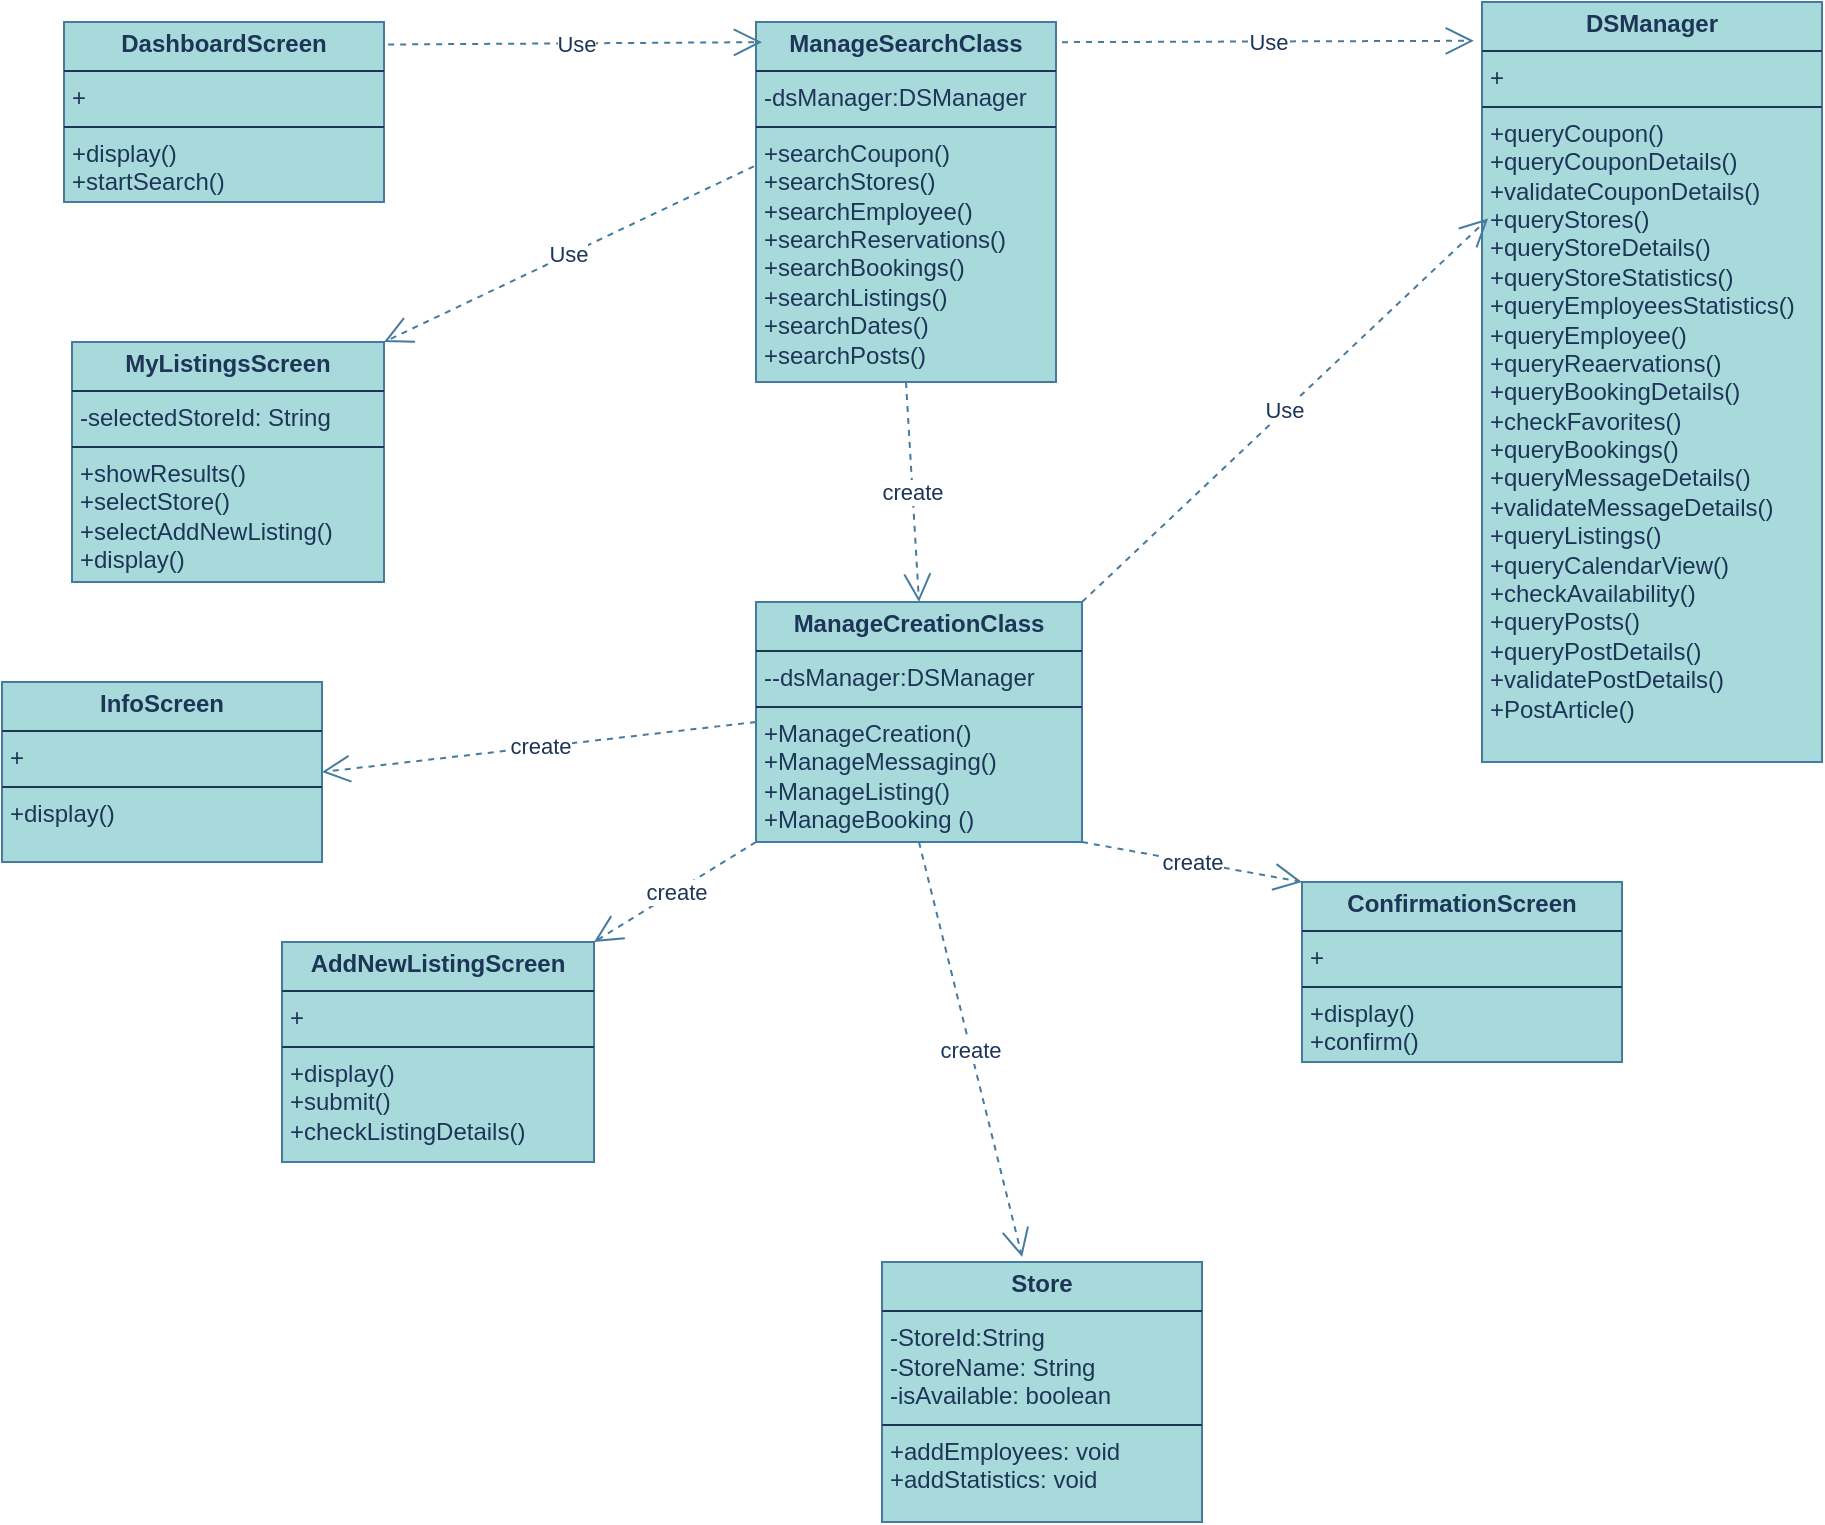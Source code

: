 <mxfile version="27.0.9">
  <diagram name="Σελίδα-1" id="kk3RjOWUzyAde8ARYzUG">
    <mxGraphModel dx="1042" dy="535" grid="1" gridSize="10" guides="1" tooltips="1" connect="1" arrows="1" fold="1" page="1" pageScale="1" pageWidth="827" pageHeight="1169" math="0" shadow="0">
      <root>
        <mxCell id="0" />
        <mxCell id="1" parent="0" />
        <mxCell id="fr2VcTos-1iR8SU4ipOz-1" value="&lt;p style=&quot;margin:0px;margin-top:4px;text-align:center;&quot;&gt;&lt;b&gt;DashboardScreen&lt;/b&gt;&lt;/p&gt;&lt;hr size=&quot;1&quot; style=&quot;border-style:solid;&quot;&gt;&lt;p style=&quot;margin:0px;margin-left:4px;&quot;&gt;+&lt;/p&gt;&lt;hr size=&quot;1&quot; style=&quot;border-style:solid;&quot;&gt;&lt;p style=&quot;margin:0px;margin-left:4px;&quot;&gt;+display()&lt;/p&gt;&lt;p style=&quot;margin:0px;margin-left:4px;&quot;&gt;+startSearch()&lt;/p&gt;" style="verticalAlign=top;align=left;overflow=fill;html=1;whiteSpace=wrap;labelBackgroundColor=none;fillColor=#A8DADC;strokeColor=#457B9D;fontColor=#1D3557;" parent="1" vertex="1">
          <mxGeometry x="331" y="40" width="160" height="90" as="geometry" />
        </mxCell>
        <mxCell id="fr2VcTos-1iR8SU4ipOz-2" value="&lt;p style=&quot;margin:0px;margin-top:4px;text-align:center;&quot;&gt;&lt;b&gt;MyListingsScreen&lt;/b&gt;&lt;/p&gt;&lt;hr size=&quot;1&quot; style=&quot;border-style:solid;&quot;&gt;&lt;p style=&quot;margin:0px;margin-left:4px;&quot;&gt;-&lt;span style=&quot;background-color: transparent; color: light-dark(rgb(29, 53, 87), rgb(176, 196, 226));&quot;&gt;selectedStoreId: String&lt;/span&gt;&lt;/p&gt;&lt;hr size=&quot;1&quot; style=&quot;border-style:solid;&quot;&gt;&lt;p style=&quot;margin:0px;margin-left:4px;&quot;&gt;+showResults()&lt;/p&gt;&lt;p style=&quot;margin:0px;margin-left:4px;&quot;&gt;+selectStore()&lt;/p&gt;&lt;p style=&quot;margin:0px;margin-left:4px;&quot;&gt;+selectAddNewListing()&lt;/p&gt;&lt;p style=&quot;margin:0px;margin-left:4px;&quot;&gt;+display()&lt;/p&gt;&lt;div&gt;&lt;br&gt;&lt;/div&gt;" style="verticalAlign=top;align=left;overflow=fill;html=1;whiteSpace=wrap;labelBackgroundColor=none;fillColor=#A8DADC;strokeColor=#457B9D;fontColor=#1D3557;" parent="1" vertex="1">
          <mxGeometry x="335" y="200" width="156" height="120" as="geometry" />
        </mxCell>
        <mxCell id="fr2VcTos-1iR8SU4ipOz-3" value="&lt;p style=&quot;margin:0px;margin-top:4px;text-align:center;&quot;&gt;&lt;b&gt;ManageSearchClass&lt;/b&gt;&lt;/p&gt;&lt;hr size=&quot;1&quot; style=&quot;border-style:solid;&quot;&gt;&lt;p style=&quot;margin:0px;margin-left:4px;&quot;&gt;-dsManager:DSManager&lt;/p&gt;&lt;hr size=&quot;1&quot; style=&quot;border-style:solid;&quot;&gt;&lt;p style=&quot;margin:0px;margin-left:4px;&quot;&gt;+searchCoupon()&lt;/p&gt;&lt;p style=&quot;margin:0px;margin-left:4px;&quot;&gt;+searchStores()&lt;/p&gt;&lt;p style=&quot;margin:0px;margin-left:4px;&quot;&gt;+searchEmployee()&lt;/p&gt;&lt;p style=&quot;margin:0px;margin-left:4px;&quot;&gt;+searchReservations()&lt;/p&gt;&lt;p style=&quot;margin:0px;margin-left:4px;&quot;&gt;+searchBookings()&lt;/p&gt;&lt;p style=&quot;margin:0px;margin-left:4px;&quot;&gt;+searchListings()&lt;/p&gt;&lt;p style=&quot;margin:0px;margin-left:4px;&quot;&gt;+searchDates()&lt;/p&gt;&lt;p style=&quot;margin:0px;margin-left:4px;&quot;&gt;+searchPosts()&lt;/p&gt;&lt;div&gt;&lt;br&gt;&lt;/div&gt;" style="verticalAlign=top;align=left;overflow=fill;html=1;whiteSpace=wrap;labelBackgroundColor=none;fillColor=#A8DADC;strokeColor=#457B9D;fontColor=#1D3557;" parent="1" vertex="1">
          <mxGeometry x="677" y="40" width="150" height="180" as="geometry" />
        </mxCell>
        <mxCell id="fr2VcTos-1iR8SU4ipOz-4" value="&lt;p style=&quot;margin:0px;margin-top:4px;text-align:center;&quot;&gt;&lt;b&gt;DSManager&lt;/b&gt;&lt;/p&gt;&lt;hr size=&quot;1&quot; style=&quot;border-style:solid;&quot;&gt;&lt;p style=&quot;margin:0px;margin-left:4px;&quot;&gt;+&lt;/p&gt;&lt;hr size=&quot;1&quot; style=&quot;border-style:solid;&quot;&gt;&lt;p style=&quot;margin:0px;margin-left:4px;&quot;&gt;+queryCoupon()&lt;/p&gt;&lt;p style=&quot;margin:0px;margin-left:4px;&quot;&gt;+queryCouponDetails()&lt;/p&gt;&lt;p style=&quot;margin:0px;margin-left:4px;&quot;&gt;+validateCouponDetails()&lt;/p&gt;&lt;p style=&quot;margin:0px;margin-left:4px;&quot;&gt;+queryStores()&lt;/p&gt;&lt;p style=&quot;margin:0px;margin-left:4px;&quot;&gt;+queryStoreDetails()&lt;/p&gt;&lt;p style=&quot;margin:0px;margin-left:4px;&quot;&gt;+queryStoreStatistics()&lt;/p&gt;&lt;p style=&quot;margin:0px;margin-left:4px;&quot;&gt;+queryEmployeesStatistics()&lt;/p&gt;&lt;p style=&quot;margin:0px;margin-left:4px;&quot;&gt;+queryEmployee()&lt;/p&gt;&lt;p style=&quot;margin:0px;margin-left:4px;&quot;&gt;+queryReaervations()&lt;/p&gt;&lt;p style=&quot;margin:0px;margin-left:4px;&quot;&gt;+queryBookingDetails()&lt;/p&gt;&lt;p style=&quot;margin:0px;margin-left:4px;&quot;&gt;+checkFavorites()&lt;/p&gt;&lt;p style=&quot;margin:0px;margin-left:4px;&quot;&gt;+queryBookings()&lt;/p&gt;&lt;p style=&quot;margin:0px;margin-left:4px;&quot;&gt;+queryMessageDetails()&lt;/p&gt;&lt;p style=&quot;margin:0px;margin-left:4px;&quot;&gt;+validateMessageDetails()&lt;/p&gt;&lt;p style=&quot;margin:0px;margin-left:4px;&quot;&gt;+queryListings()&lt;/p&gt;&lt;p style=&quot;margin:0px;margin-left:4px;&quot;&gt;+queryCalendarView()&lt;/p&gt;&lt;p style=&quot;margin:0px;margin-left:4px;&quot;&gt;+checkAvailability()&lt;/p&gt;&lt;p style=&quot;margin:0px;margin-left:4px;&quot;&gt;+queryPosts()&lt;/p&gt;&lt;p style=&quot;margin:0px;margin-left:4px;&quot;&gt;+queryPostDetails()&lt;/p&gt;&lt;p style=&quot;margin:0px;margin-left:4px;&quot;&gt;+validatePostDetails()&lt;/p&gt;&lt;p style=&quot;margin:0px;margin-left:4px;&quot;&gt;+PostArticle()&lt;/p&gt;" style="verticalAlign=top;align=left;overflow=fill;html=1;whiteSpace=wrap;labelBackgroundColor=none;fillColor=#A8DADC;strokeColor=#457B9D;fontColor=#1D3557;" parent="1" vertex="1">
          <mxGeometry x="1040" y="30" width="170" height="380" as="geometry" />
        </mxCell>
        <mxCell id="fr2VcTos-1iR8SU4ipOz-5" value="&lt;p style=&quot;margin:0px;margin-top:4px;text-align:center;&quot;&gt;&lt;b&gt;InfoScreen&lt;/b&gt;&lt;/p&gt;&lt;hr size=&quot;1&quot; style=&quot;border-style:solid;&quot;&gt;&lt;p style=&quot;margin:0px;margin-left:4px;&quot;&gt;+&lt;/p&gt;&lt;hr size=&quot;1&quot; style=&quot;border-style:solid;&quot;&gt;&lt;p style=&quot;margin:0px;margin-left:4px;&quot;&gt;+display()&lt;/p&gt;" style="verticalAlign=top;align=left;overflow=fill;html=1;whiteSpace=wrap;labelBackgroundColor=none;fillColor=#A8DADC;strokeColor=#457B9D;fontColor=#1D3557;" parent="1" vertex="1">
          <mxGeometry x="300" y="370" width="160" height="90" as="geometry" />
        </mxCell>
        <mxCell id="fr2VcTos-1iR8SU4ipOz-6" value="&lt;p style=&quot;margin:0px;margin-top:4px;text-align:center;&quot;&gt;&lt;b&gt;AddNewListingScreen&lt;/b&gt;&lt;/p&gt;&lt;hr size=&quot;1&quot; style=&quot;border-style:solid;&quot;&gt;&lt;p style=&quot;margin:0px;margin-left:4px;&quot;&gt;+&lt;/p&gt;&lt;hr size=&quot;1&quot; style=&quot;border-style:solid;&quot;&gt;&lt;p style=&quot;margin:0px;margin-left:4px;&quot;&gt;+&lt;span style=&quot;background-color: transparent;&quot;&gt;display()&lt;/span&gt;&lt;/p&gt;&lt;p style=&quot;margin:0px;margin-left:4px;&quot;&gt;+submit()&lt;/p&gt;&lt;p style=&quot;margin:0px;margin-left:4px;&quot;&gt;+checkListingDetails()&lt;/p&gt;&lt;div&gt;&lt;br&gt;&lt;/div&gt;" style="verticalAlign=top;align=left;overflow=fill;html=1;whiteSpace=wrap;labelBackgroundColor=none;fillColor=#A8DADC;strokeColor=#457B9D;fontColor=#1D3557;" parent="1" vertex="1">
          <mxGeometry x="440" y="500" width="156" height="110" as="geometry" />
        </mxCell>
        <mxCell id="fr2VcTos-1iR8SU4ipOz-7" value="&lt;p style=&quot;margin:0px;margin-top:4px;text-align:center;&quot;&gt;&lt;b&gt;ManageCreationClass&lt;/b&gt;&lt;/p&gt;&lt;hr size=&quot;1&quot; style=&quot;border-style:solid;&quot;&gt;&lt;p style=&quot;margin:0px;margin-left:4px;&quot;&gt;-&lt;span style=&quot;background-color: transparent; color: light-dark(rgb(29, 53, 87), rgb(176, 196, 226));&quot;&gt;-dsManager:DSManager&lt;/span&gt;&lt;/p&gt;&lt;hr size=&quot;1&quot; style=&quot;border-style:solid;&quot;&gt;&lt;p style=&quot;margin:0px;margin-left:4px;&quot;&gt;+ManageCreation()&lt;/p&gt;&lt;p style=&quot;margin:0px;margin-left:4px;&quot;&gt;+ManageMessaging()&lt;/p&gt;&lt;p style=&quot;margin:0px;margin-left:4px;&quot;&gt;+ManageListing()&lt;/p&gt;&lt;p style=&quot;margin:0px;margin-left:4px;&quot;&gt;+ManageBooking ()&lt;/p&gt;" style="verticalAlign=top;align=left;overflow=fill;html=1;whiteSpace=wrap;labelBackgroundColor=none;fillColor=#A8DADC;strokeColor=#457B9D;fontColor=#1D3557;" parent="1" vertex="1">
          <mxGeometry x="677" y="330" width="163" height="120" as="geometry" />
        </mxCell>
        <mxCell id="fr2VcTos-1iR8SU4ipOz-8" value="&lt;p style=&quot;margin:0px;margin-top:4px;text-align:center;&quot;&gt;&lt;b&gt;ConfirmationScreen&lt;/b&gt;&lt;/p&gt;&lt;hr size=&quot;1&quot; style=&quot;border-style:solid;&quot;&gt;&lt;p style=&quot;margin:0px;margin-left:4px;&quot;&gt;+&lt;/p&gt;&lt;hr size=&quot;1&quot; style=&quot;border-style:solid;&quot;&gt;&lt;p style=&quot;margin:0px;margin-left:4px;&quot;&gt;+display()&lt;/p&gt;&lt;p style=&quot;margin:0px;margin-left:4px;&quot;&gt;+confirm()&lt;/p&gt;" style="verticalAlign=top;align=left;overflow=fill;html=1;whiteSpace=wrap;labelBackgroundColor=none;fillColor=#A8DADC;strokeColor=#457B9D;fontColor=#1D3557;" parent="1" vertex="1">
          <mxGeometry x="950" y="470" width="160" height="90" as="geometry" />
        </mxCell>
        <mxCell id="fr2VcTos-1iR8SU4ipOz-9" value="&lt;p style=&quot;margin:0px;margin-top:4px;text-align:center;&quot;&gt;&lt;b&gt;Store&lt;/b&gt;&lt;/p&gt;&lt;hr size=&quot;1&quot; style=&quot;border-style:solid;&quot;&gt;&lt;p style=&quot;margin:0px;margin-left:4px;&quot;&gt;-StoreId:String&lt;/p&gt;&lt;p style=&quot;margin:0px;margin-left:4px;&quot;&gt;-StoreName: String&lt;/p&gt;&lt;p style=&quot;margin:0px;margin-left:4px;&quot;&gt;-isAvailable: boolean&lt;/p&gt;&lt;hr size=&quot;1&quot; style=&quot;border-style:solid;&quot;&gt;&lt;p style=&quot;margin:0px;margin-left:4px;&quot;&gt;+addEmployees: void&lt;/p&gt;&lt;p style=&quot;margin:0px;margin-left:4px;&quot;&gt;+addStatistics: void&lt;/p&gt;" style="verticalAlign=top;align=left;overflow=fill;html=1;whiteSpace=wrap;labelBackgroundColor=none;fillColor=#A8DADC;strokeColor=#457B9D;fontColor=#1D3557;" parent="1" vertex="1">
          <mxGeometry x="740" y="660" width="160" height="130" as="geometry" />
        </mxCell>
        <mxCell id="fr2VcTos-1iR8SU4ipOz-10" value="Use" style="endArrow=open;endSize=12;dashed=1;html=1;rounded=0;strokeColor=#457B9D;fontColor=#1D3557;fillColor=#A8DADC;exitX=1.013;exitY=0.125;exitDx=0;exitDy=0;exitPerimeter=0;entryX=0.02;entryY=0.056;entryDx=0;entryDy=0;entryPerimeter=0;" parent="1" source="fr2VcTos-1iR8SU4ipOz-1" target="fr2VcTos-1iR8SU4ipOz-3" edge="1">
          <mxGeometry width="160" relative="1" as="geometry">
            <mxPoint x="510" y="50" as="sourcePoint" />
            <mxPoint x="670" y="50" as="targetPoint" />
          </mxGeometry>
        </mxCell>
        <mxCell id="fr2VcTos-1iR8SU4ipOz-11" value="Use" style="endArrow=open;endSize=12;dashed=1;html=1;rounded=0;strokeColor=#457B9D;fontColor=#1D3557;fillColor=#A8DADC;exitX=-0.007;exitY=0.401;exitDx=0;exitDy=0;exitPerimeter=0;entryX=1;entryY=0;entryDx=0;entryDy=0;" parent="1" source="fr2VcTos-1iR8SU4ipOz-3" target="fr2VcTos-1iR8SU4ipOz-2" edge="1">
          <mxGeometry width="160" relative="1" as="geometry">
            <mxPoint x="590" y="280" as="sourcePoint" />
            <mxPoint x="750" y="280" as="targetPoint" />
          </mxGeometry>
        </mxCell>
        <mxCell id="fr2VcTos-1iR8SU4ipOz-12" value="Use" style="endArrow=open;endSize=12;dashed=1;html=1;rounded=0;strokeColor=#457B9D;fontColor=#1D3557;fillColor=#A8DADC;exitX=1.02;exitY=0.056;exitDx=0;exitDy=0;exitPerimeter=0;entryX=-0.024;entryY=0.051;entryDx=0;entryDy=0;entryPerimeter=0;" parent="1" source="fr2VcTos-1iR8SU4ipOz-3" target="fr2VcTos-1iR8SU4ipOz-4" edge="1">
          <mxGeometry width="160" relative="1" as="geometry">
            <mxPoint x="850" y="50" as="sourcePoint" />
            <mxPoint x="1010" y="50" as="targetPoint" />
          </mxGeometry>
        </mxCell>
        <mxCell id="fr2VcTos-1iR8SU4ipOz-13" value="create" style="endArrow=open;endSize=12;dashed=1;html=1;rounded=0;strokeColor=#457B9D;fontColor=#1D3557;fillColor=#A8DADC;exitX=0.5;exitY=1;exitDx=0;exitDy=0;entryX=0.5;entryY=0;entryDx=0;entryDy=0;" parent="1" source="fr2VcTos-1iR8SU4ipOz-3" target="fr2VcTos-1iR8SU4ipOz-7" edge="1">
          <mxGeometry width="160" relative="1" as="geometry">
            <mxPoint x="730" y="290" as="sourcePoint" />
            <mxPoint x="890" y="290" as="targetPoint" />
          </mxGeometry>
        </mxCell>
        <mxCell id="fr2VcTos-1iR8SU4ipOz-14" value="create" style="endArrow=open;endSize=12;dashed=1;html=1;rounded=0;strokeColor=#457B9D;fontColor=#1D3557;fillColor=#A8DADC;exitX=0;exitY=0.5;exitDx=0;exitDy=0;entryX=1;entryY=0.5;entryDx=0;entryDy=0;" parent="1" source="fr2VcTos-1iR8SU4ipOz-7" target="fr2VcTos-1iR8SU4ipOz-5" edge="1">
          <mxGeometry width="160" relative="1" as="geometry">
            <mxPoint x="500" y="430" as="sourcePoint" />
            <mxPoint x="660" y="430" as="targetPoint" />
          </mxGeometry>
        </mxCell>
        <mxCell id="fr2VcTos-1iR8SU4ipOz-15" value="create" style="endArrow=open;endSize=12;dashed=1;html=1;rounded=0;strokeColor=#457B9D;fontColor=#1D3557;fillColor=#A8DADC;exitX=0;exitY=1;exitDx=0;exitDy=0;entryX=1;entryY=0;entryDx=0;entryDy=0;" parent="1" source="fr2VcTos-1iR8SU4ipOz-7" target="fr2VcTos-1iR8SU4ipOz-6" edge="1">
          <mxGeometry width="160" relative="1" as="geometry">
            <mxPoint x="660" y="480" as="sourcePoint" />
            <mxPoint x="600" y="500" as="targetPoint" />
          </mxGeometry>
        </mxCell>
        <mxCell id="fr2VcTos-1iR8SU4ipOz-16" value="create" style="endArrow=open;endSize=12;dashed=1;html=1;rounded=0;strokeColor=#457B9D;fontColor=#1D3557;fillColor=#A8DADC;exitX=0.5;exitY=1;exitDx=0;exitDy=0;entryX=0.438;entryY=-0.019;entryDx=0;entryDy=0;entryPerimeter=0;" parent="1" source="fr2VcTos-1iR8SU4ipOz-7" target="fr2VcTos-1iR8SU4ipOz-9" edge="1">
          <mxGeometry width="160" relative="1" as="geometry">
            <mxPoint x="740" y="560" as="sourcePoint" />
            <mxPoint x="900" y="560" as="targetPoint" />
          </mxGeometry>
        </mxCell>
        <mxCell id="fr2VcTos-1iR8SU4ipOz-17" value="create" style="endArrow=open;endSize=12;dashed=1;html=1;rounded=0;strokeColor=#457B9D;fontColor=#1D3557;fillColor=#A8DADC;exitX=1;exitY=1;exitDx=0;exitDy=0;entryX=0;entryY=0;entryDx=0;entryDy=0;" parent="1" source="fr2VcTos-1iR8SU4ipOz-7" target="fr2VcTos-1iR8SU4ipOz-8" edge="1">
          <mxGeometry width="160" relative="1" as="geometry">
            <mxPoint x="880" y="440" as="sourcePoint" />
            <mxPoint x="1040" y="440" as="targetPoint" />
          </mxGeometry>
        </mxCell>
        <mxCell id="fr2VcTos-1iR8SU4ipOz-18" value="Use" style="endArrow=open;endSize=12;dashed=1;html=1;rounded=0;strokeColor=#457B9D;fontColor=#1D3557;fillColor=#A8DADC;exitX=1;exitY=0;exitDx=0;exitDy=0;entryX=0.018;entryY=0.285;entryDx=0;entryDy=0;entryPerimeter=0;" parent="1" source="fr2VcTos-1iR8SU4ipOz-7" target="fr2VcTos-1iR8SU4ipOz-4" edge="1">
          <mxGeometry width="160" relative="1" as="geometry">
            <mxPoint x="860" y="270" as="sourcePoint" />
            <mxPoint x="1020" y="270" as="targetPoint" />
          </mxGeometry>
        </mxCell>
      </root>
    </mxGraphModel>
  </diagram>
</mxfile>
